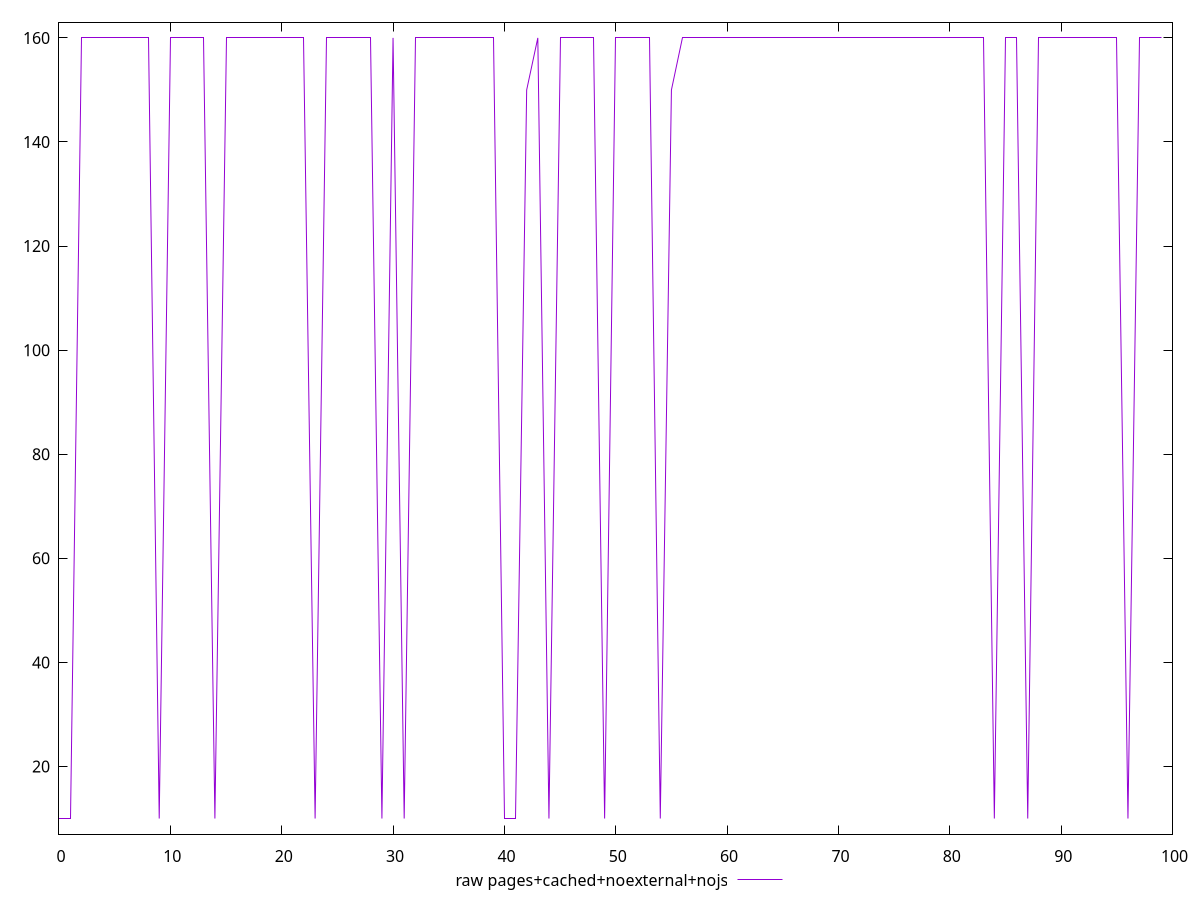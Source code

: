$_rawPagesCachedNoexternalNojs <<EOF
10
10
160
160
160
160
160
160
160
10
160
160
160
160
10
160
160
160
160
160
160
160
160
10
160
160
160
160
160
10
160
10
160
160
160
160
160
160
160
160
10
10
150
160
10
160
160
160
160
10
160
160
160
160
10
150
160
160
160
160
160
160
160
160
160
160
160
160
160
160
160
160
160
160
160
160
160
160
160
160
160
160
160
160
10
160
160
10
160
160
160
160
160
160
160
160
10
160
160
160
EOF
set key outside below
set terminal pngcairo
set output "report_00006_2020-11-02T20-21-41.718Z/uses-http2/pages+cached+noexternal+nojs//raw.png"
set yrange [7:163]
plot $_rawPagesCachedNoexternalNojs title "raw pages+cached+noexternal+nojs" with line ,